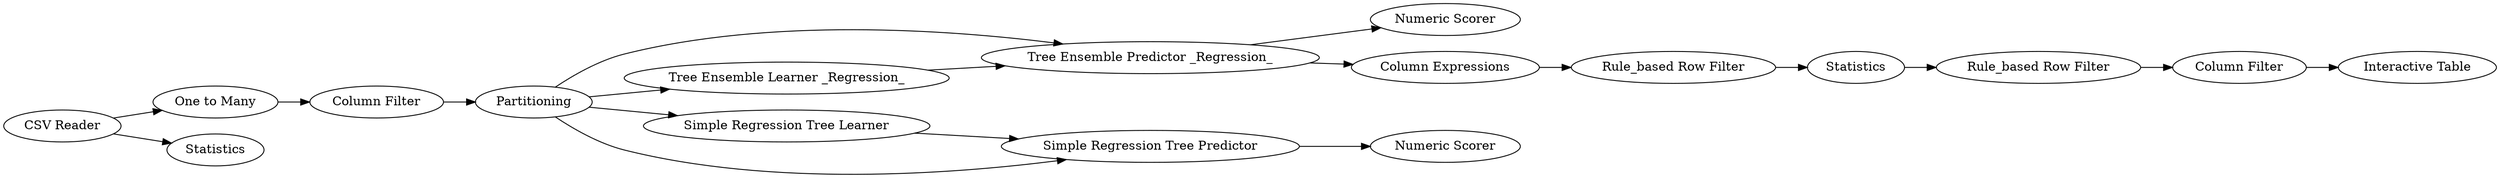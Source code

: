 digraph {
	23 -> 21
	9 -> 16
	21 -> 24
	20 -> 23
	8 -> 9
	4 -> 8
	12 -> 14
	9 -> 20
	28 -> 11
	4 -> 18
	17 -> 19
	18 -> 17
	4 -> 17
	14 -> 4
	25 -> 26
	24 -> 25
	28 -> 12
	4 -> 9
	24 [label="Rule_based Row Filter"]
	16 [label="Numeric Scorer"]
	20 [label="Column Expressions"]
	28 [label="CSV Reader"]
	9 [label="Tree Ensemble Predictor _Regression_"]
	23 [label="Rule_based Row Filter"]
	21 [label=Statistics]
	4 [label=Partitioning]
	18 [label="Simple Regression Tree Learner"]
	26 [label="Interactive Table"]
	8 [label="Tree Ensemble Learner _Regression_"]
	11 [label=Statistics]
	25 [label="Column Filter"]
	14 [label="Column Filter"]
	17 [label="Simple Regression Tree Predictor"]
	12 [label="One to Many"]
	19 [label="Numeric Scorer"]
	rankdir=LR
}

